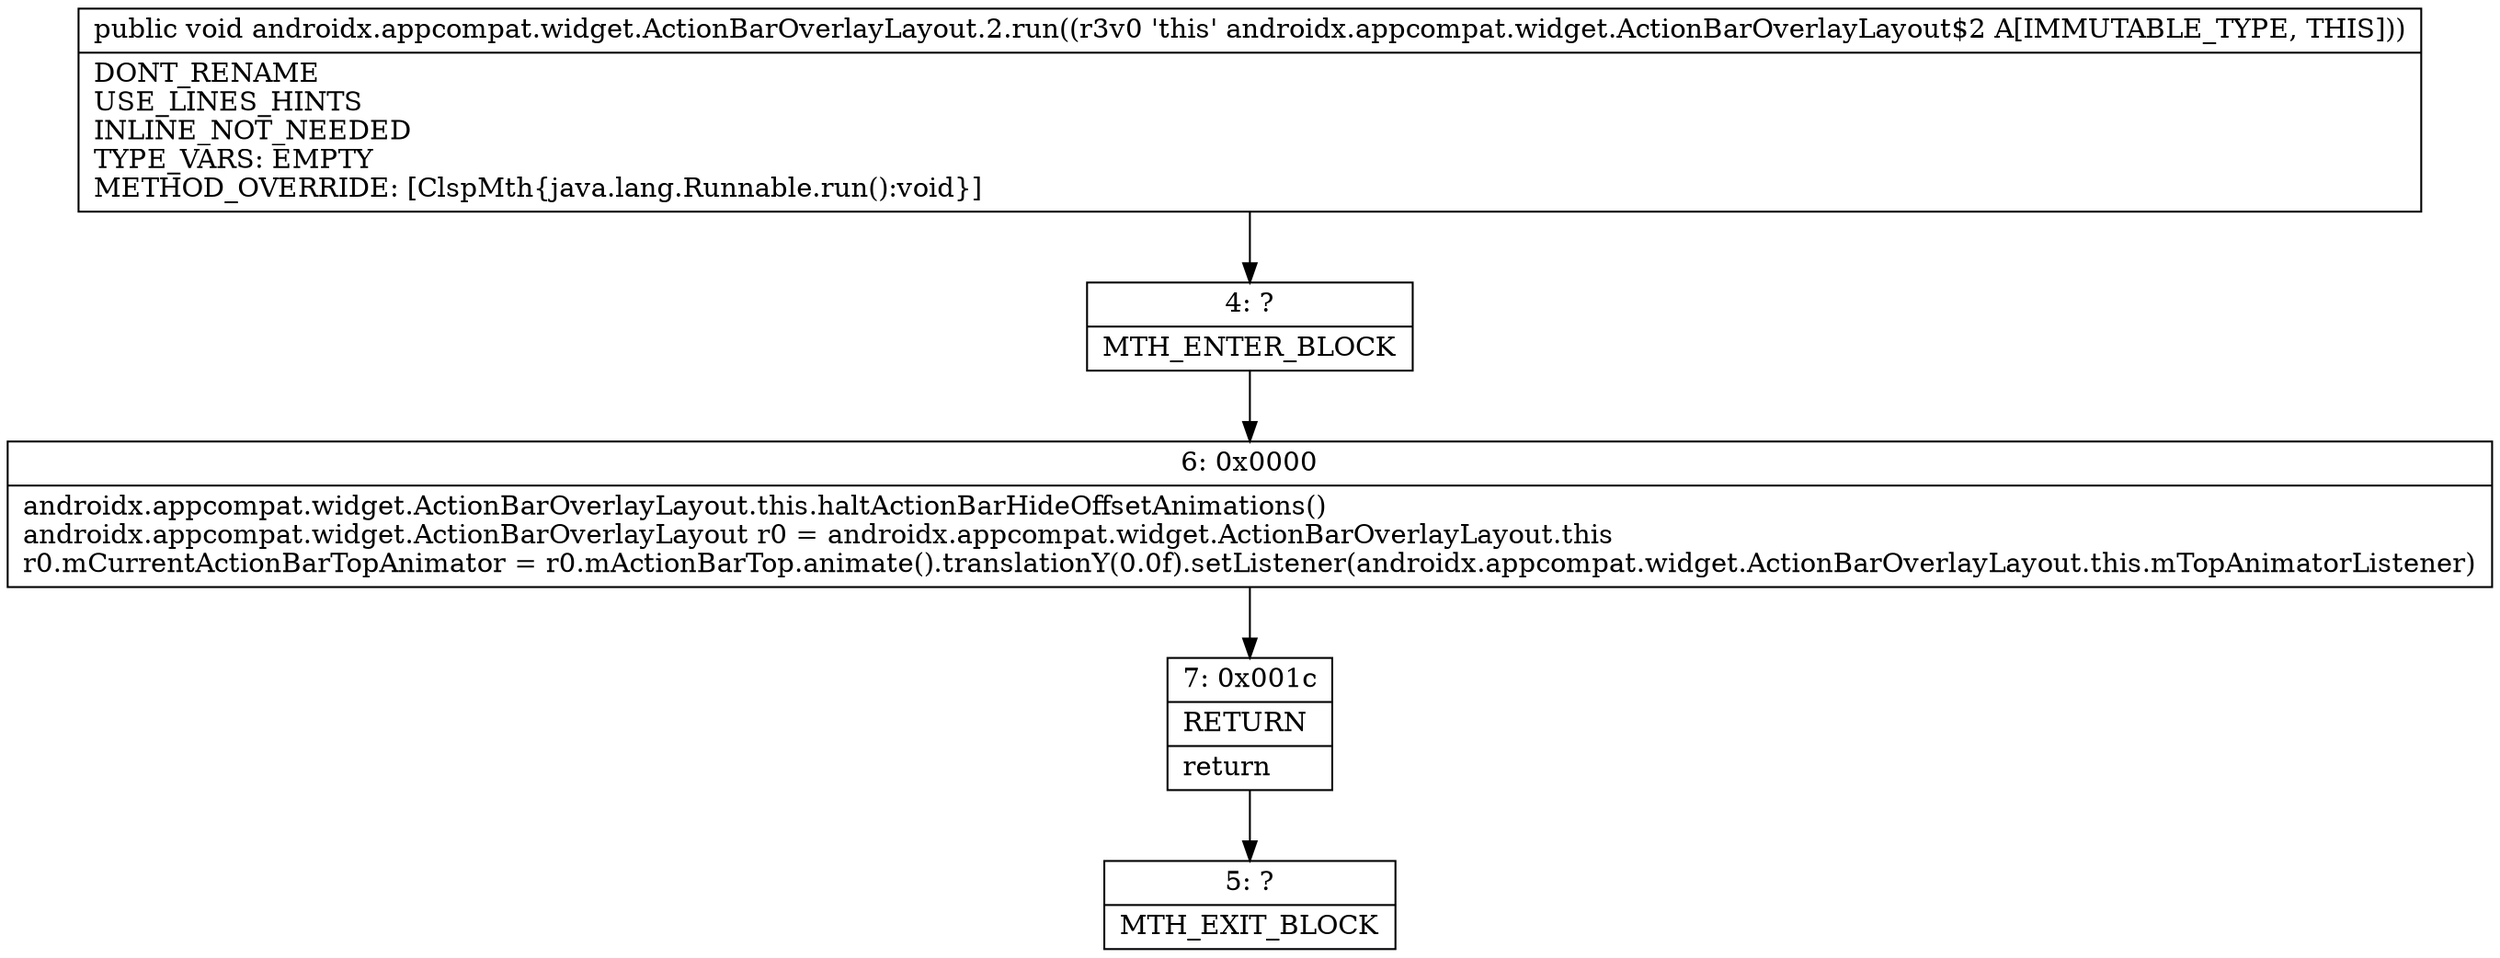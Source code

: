digraph "CFG forandroidx.appcompat.widget.ActionBarOverlayLayout.2.run()V" {
Node_4 [shape=record,label="{4\:\ ?|MTH_ENTER_BLOCK\l}"];
Node_6 [shape=record,label="{6\:\ 0x0000|androidx.appcompat.widget.ActionBarOverlayLayout.this.haltActionBarHideOffsetAnimations()\landroidx.appcompat.widget.ActionBarOverlayLayout r0 = androidx.appcompat.widget.ActionBarOverlayLayout.this\lr0.mCurrentActionBarTopAnimator = r0.mActionBarTop.animate().translationY(0.0f).setListener(androidx.appcompat.widget.ActionBarOverlayLayout.this.mTopAnimatorListener)\l}"];
Node_7 [shape=record,label="{7\:\ 0x001c|RETURN\l|return\l}"];
Node_5 [shape=record,label="{5\:\ ?|MTH_EXIT_BLOCK\l}"];
MethodNode[shape=record,label="{public void androidx.appcompat.widget.ActionBarOverlayLayout.2.run((r3v0 'this' androidx.appcompat.widget.ActionBarOverlayLayout$2 A[IMMUTABLE_TYPE, THIS]))  | DONT_RENAME\lUSE_LINES_HINTS\lINLINE_NOT_NEEDED\lTYPE_VARS: EMPTY\lMETHOD_OVERRIDE: [ClspMth\{java.lang.Runnable.run():void\}]\l}"];
MethodNode -> Node_4;Node_4 -> Node_6;
Node_6 -> Node_7;
Node_7 -> Node_5;
}

